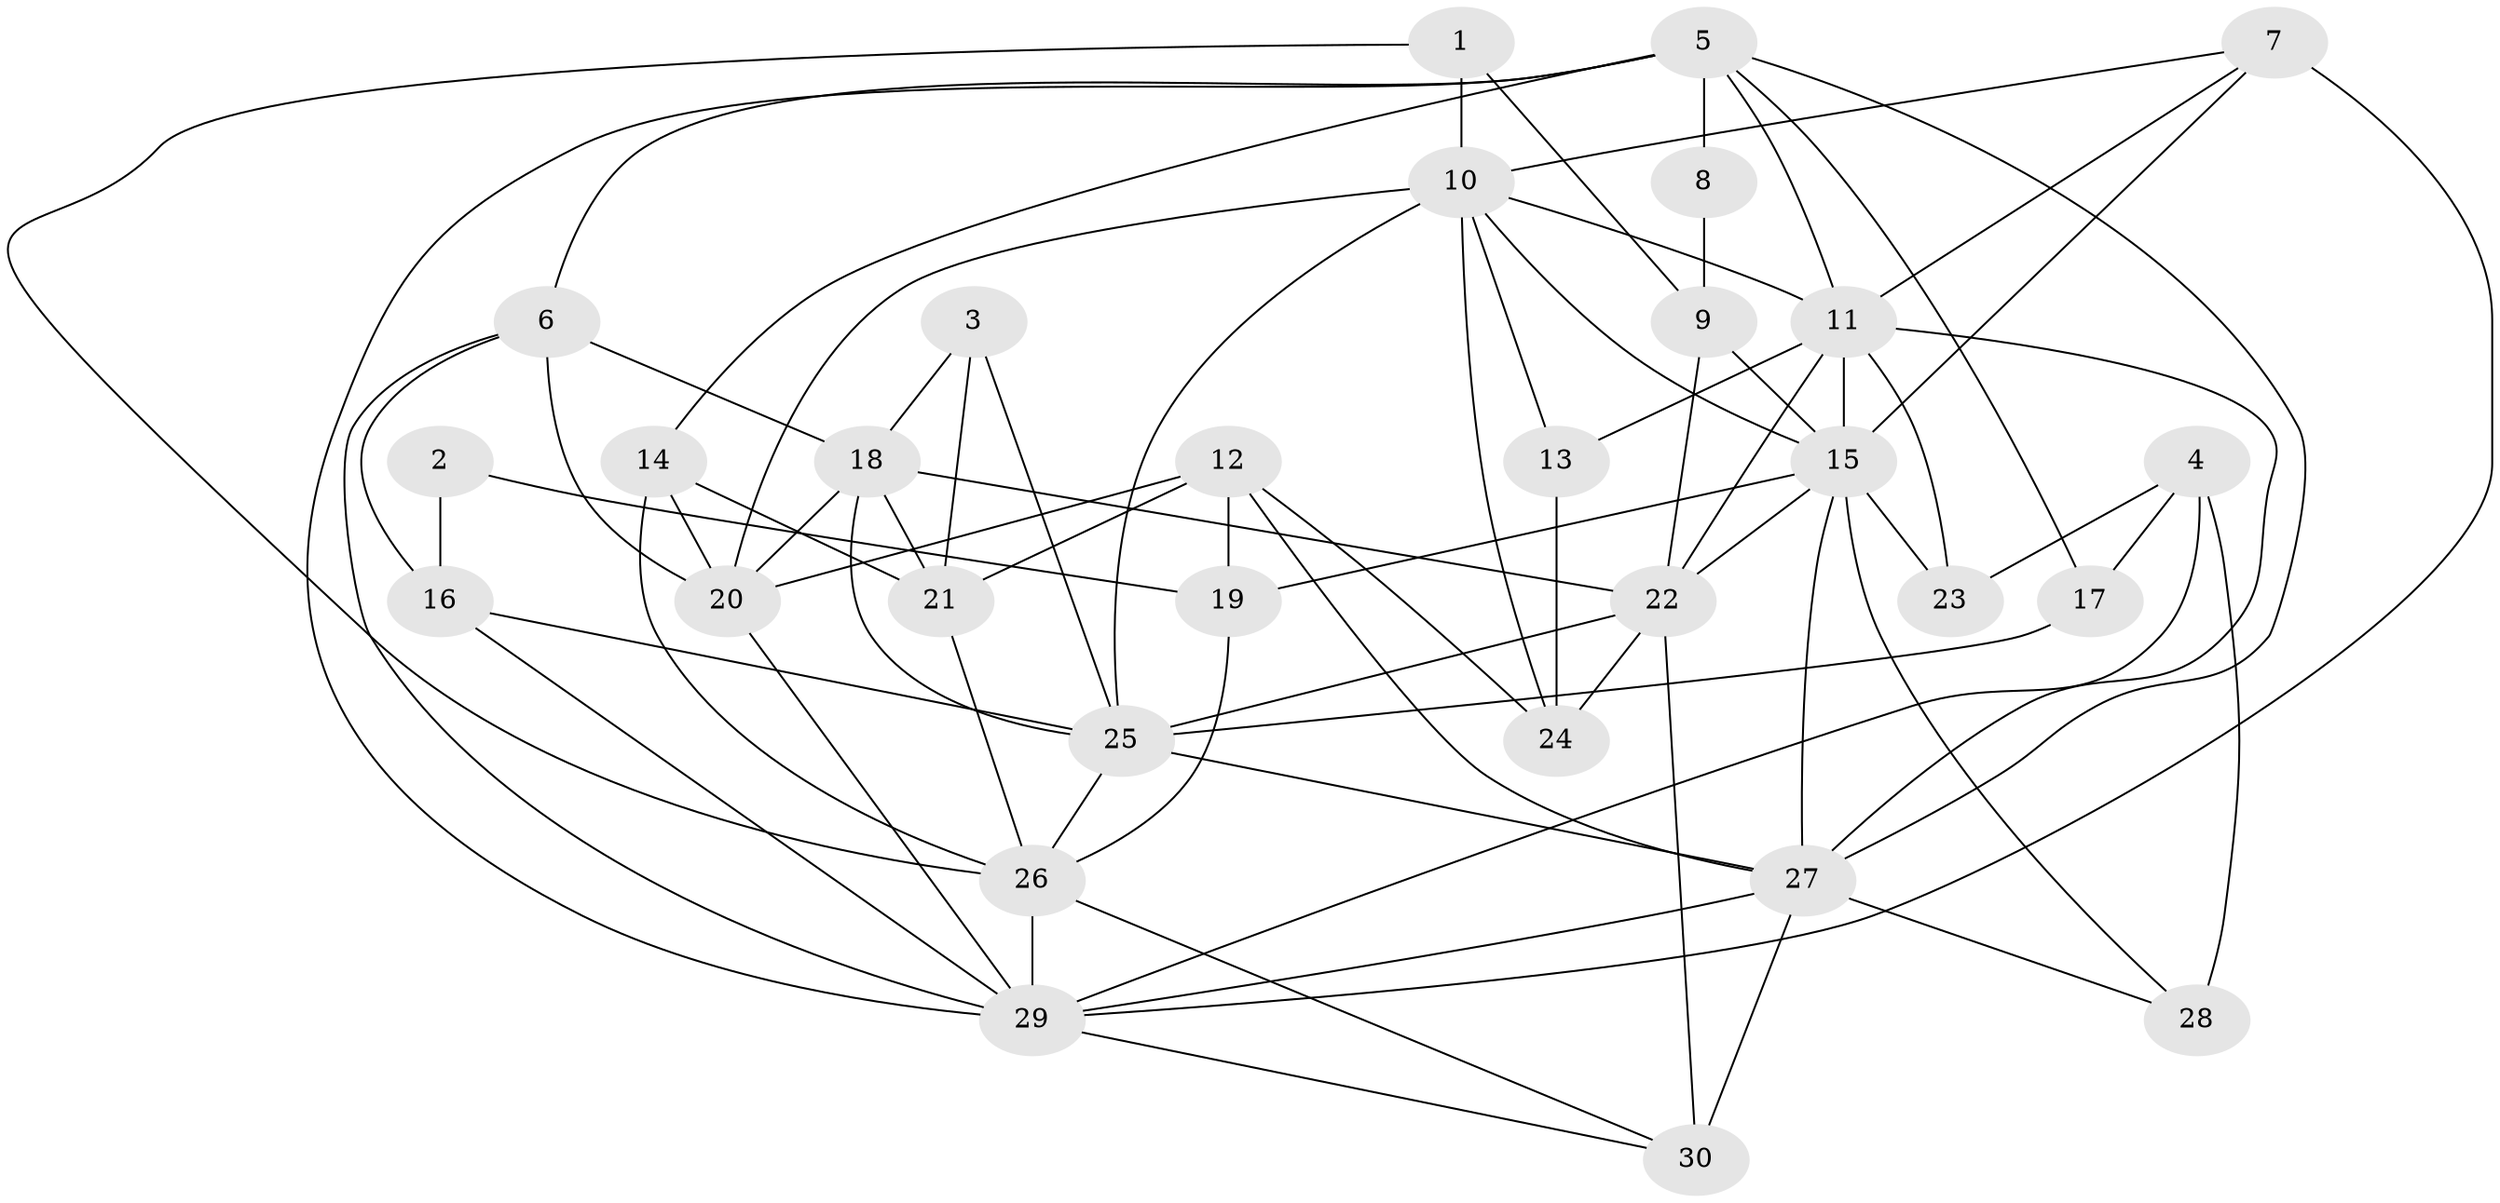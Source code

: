 // original degree distribution, {5: 0.1694915254237288, 3: 0.3220338983050847, 2: 0.13559322033898305, 4: 0.22033898305084745, 6: 0.0847457627118644, 7: 0.03389830508474576, 8: 0.01694915254237288, 9: 0.01694915254237288}
// Generated by graph-tools (version 1.1) at 2025/50/03/09/25 03:50:05]
// undirected, 30 vertices, 76 edges
graph export_dot {
graph [start="1"]
  node [color=gray90,style=filled];
  1;
  2;
  3;
  4;
  5;
  6;
  7;
  8;
  9;
  10;
  11;
  12;
  13;
  14;
  15;
  16;
  17;
  18;
  19;
  20;
  21;
  22;
  23;
  24;
  25;
  26;
  27;
  28;
  29;
  30;
  1 -- 9 [weight=1.0];
  1 -- 10 [weight=1.0];
  1 -- 26 [weight=1.0];
  2 -- 16 [weight=1.0];
  2 -- 19 [weight=1.0];
  3 -- 18 [weight=1.0];
  3 -- 21 [weight=1.0];
  3 -- 25 [weight=1.0];
  4 -- 17 [weight=1.0];
  4 -- 23 [weight=1.0];
  4 -- 28 [weight=1.0];
  4 -- 29 [weight=2.0];
  5 -- 6 [weight=1.0];
  5 -- 8 [weight=1.0];
  5 -- 11 [weight=1.0];
  5 -- 14 [weight=1.0];
  5 -- 17 [weight=1.0];
  5 -- 27 [weight=1.0];
  5 -- 29 [weight=1.0];
  6 -- 16 [weight=1.0];
  6 -- 18 [weight=1.0];
  6 -- 20 [weight=1.0];
  6 -- 29 [weight=1.0];
  7 -- 10 [weight=1.0];
  7 -- 11 [weight=1.0];
  7 -- 15 [weight=1.0];
  7 -- 29 [weight=1.0];
  8 -- 9 [weight=1.0];
  9 -- 15 [weight=2.0];
  9 -- 22 [weight=1.0];
  10 -- 11 [weight=1.0];
  10 -- 13 [weight=1.0];
  10 -- 15 [weight=1.0];
  10 -- 20 [weight=1.0];
  10 -- 24 [weight=1.0];
  10 -- 25 [weight=2.0];
  11 -- 13 [weight=2.0];
  11 -- 15 [weight=1.0];
  11 -- 22 [weight=1.0];
  11 -- 23 [weight=1.0];
  11 -- 27 [weight=1.0];
  12 -- 19 [weight=1.0];
  12 -- 20 [weight=1.0];
  12 -- 21 [weight=1.0];
  12 -- 24 [weight=1.0];
  12 -- 27 [weight=1.0];
  13 -- 24 [weight=1.0];
  14 -- 20 [weight=1.0];
  14 -- 21 [weight=1.0];
  14 -- 26 [weight=1.0];
  15 -- 19 [weight=1.0];
  15 -- 22 [weight=2.0];
  15 -- 23 [weight=1.0];
  15 -- 27 [weight=1.0];
  15 -- 28 [weight=2.0];
  16 -- 25 [weight=1.0];
  16 -- 29 [weight=1.0];
  17 -- 25 [weight=1.0];
  18 -- 20 [weight=1.0];
  18 -- 21 [weight=1.0];
  18 -- 22 [weight=1.0];
  18 -- 25 [weight=1.0];
  19 -- 26 [weight=1.0];
  20 -- 29 [weight=1.0];
  21 -- 26 [weight=2.0];
  22 -- 24 [weight=2.0];
  22 -- 25 [weight=1.0];
  22 -- 30 [weight=2.0];
  25 -- 26 [weight=1.0];
  25 -- 27 [weight=1.0];
  26 -- 29 [weight=2.0];
  26 -- 30 [weight=1.0];
  27 -- 28 [weight=1.0];
  27 -- 29 [weight=1.0];
  27 -- 30 [weight=1.0];
  29 -- 30 [weight=1.0];
}
